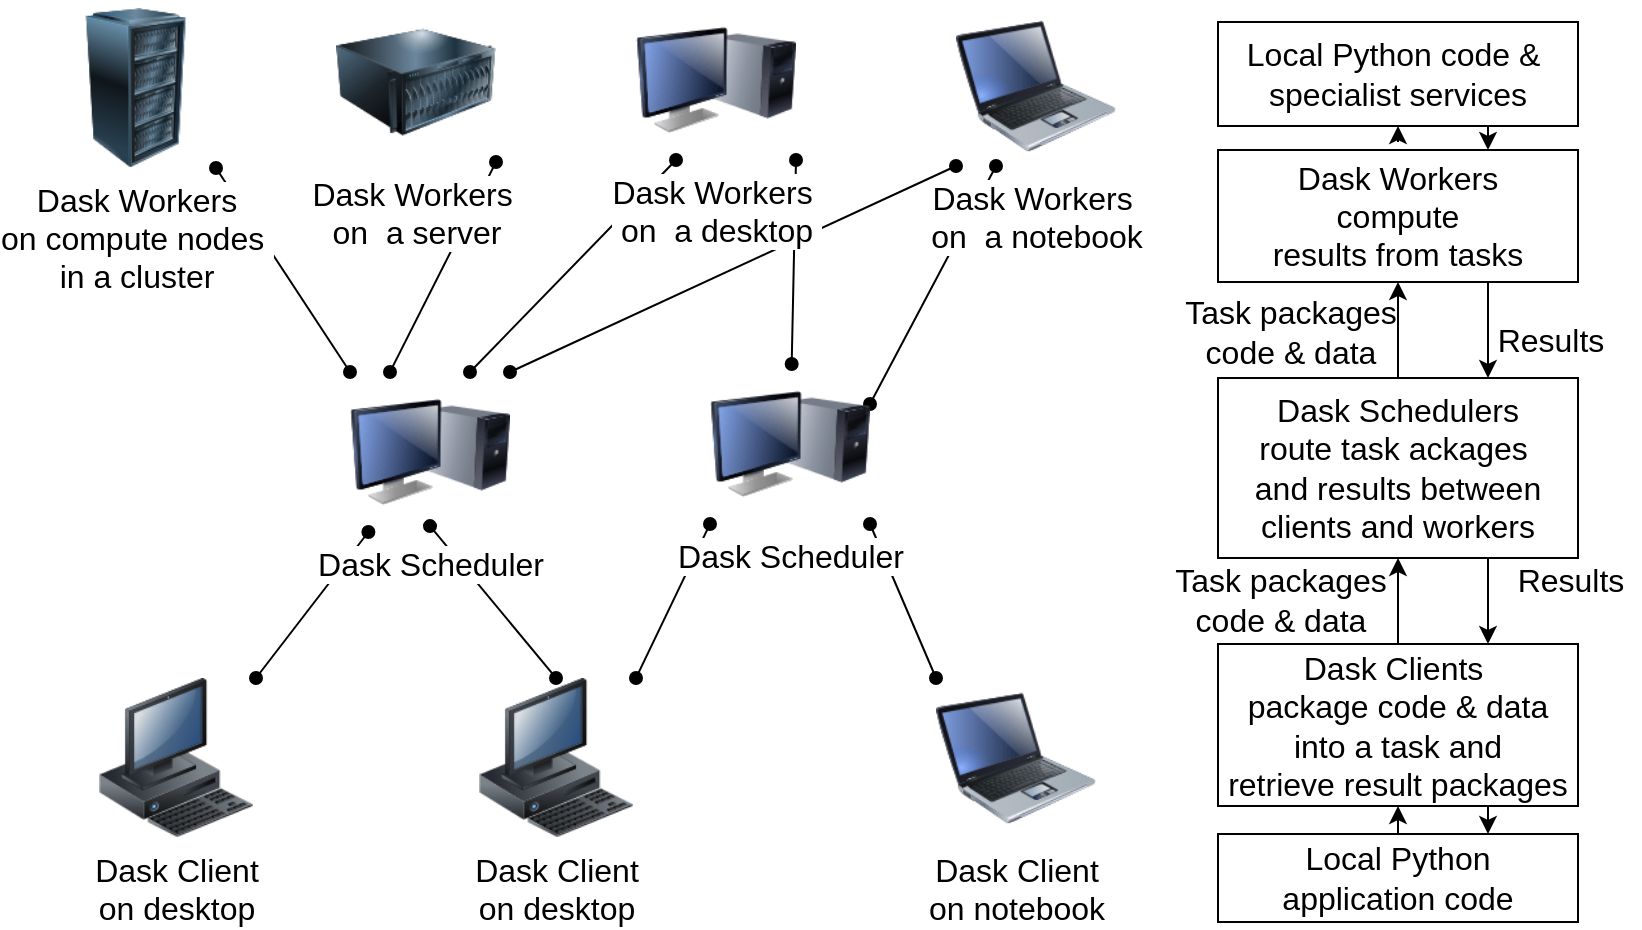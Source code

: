 <mxfile version="12.9.3" type="device"><diagram name="Page-1" id="55a83fd1-7818-8e21-69c5-c3457e3827bb"><mxGraphModel dx="1086" dy="817" grid="1" gridSize="10" guides="1" tooltips="1" connect="1" arrows="1" fold="1" page="1" pageScale="1" pageWidth="1100" pageHeight="850" background="#ffffff" math="0" shadow="0"><root><mxCell id="0"/><mxCell id="1" parent="0"/><mxCell id="EoRXtbRvK2nGj01KzC2W-25" value="" style="endArrow=oval;html=1;exitX=1;exitY=0;exitDx=0;exitDy=0;fontSize=16;endFill=1;startArrow=oval;startFill=1;" edge="1" parent="1" source="EoRXtbRvK2nGj01KzC2W-23" target="EoRXtbRvK2nGj01KzC2W-6"><mxGeometry width="50" height="50" relative="1" as="geometry"><mxPoint x="520" y="440" as="sourcePoint"/><mxPoint x="570" y="390" as="targetPoint"/></mxGeometry></mxCell><mxCell id="EoRXtbRvK2nGj01KzC2W-26" value="" style="endArrow=oval;html=1;exitX=0.5;exitY=0;exitDx=0;exitDy=0;entryX=0.5;entryY=0.963;entryDx=0;entryDy=0;entryPerimeter=0;fontSize=16;endFill=1;startArrow=oval;startFill=1;" edge="1" parent="1" source="EoRXtbRvK2nGj01KzC2W-9" target="EoRXtbRvK2nGj01KzC2W-6"><mxGeometry width="50" height="50" relative="1" as="geometry"><mxPoint x="150" y="550" as="sourcePoint"/><mxPoint x="300" y="410" as="targetPoint"/></mxGeometry></mxCell><mxCell id="EoRXtbRvK2nGj01KzC2W-27" value="" style="endArrow=oval;html=1;exitX=0;exitY=0;exitDx=0;exitDy=0;entryX=1;entryY=1;entryDx=0;entryDy=0;fontSize=16;endFill=1;startArrow=oval;startFill=1;" edge="1" parent="1" source="EoRXtbRvK2nGj01KzC2W-5" target="EoRXtbRvK2nGj01KzC2W-44"><mxGeometry width="50" height="50" relative="1" as="geometry"><mxPoint x="300" y="560" as="sourcePoint"/><mxPoint x="310" y="420" as="targetPoint"/></mxGeometry></mxCell><mxCell id="EoRXtbRvK2nGj01KzC2W-29" value="" style="endArrow=oval;html=1;exitX=1;exitY=0;exitDx=0;exitDy=0;entryX=0;entryY=1;entryDx=0;entryDy=0;fontSize=16;endFill=1;startArrow=oval;startFill=1;" edge="1" parent="1" source="EoRXtbRvK2nGj01KzC2W-6" target="EoRXtbRvK2nGj01KzC2W-20"><mxGeometry width="50" height="50" relative="1" as="geometry"><mxPoint x="580" y="500" as="sourcePoint"/><mxPoint x="440" y="370" as="targetPoint"/></mxGeometry></mxCell><mxCell id="EoRXtbRvK2nGj01KzC2W-30" value="" style="endArrow=oval;html=1;exitX=0.75;exitY=0;exitDx=0;exitDy=0;entryX=0.25;entryY=1;entryDx=0;entryDy=0;fontSize=16;endFill=1;startArrow=oval;startFill=1;" edge="1" parent="1" source="EoRXtbRvK2nGj01KzC2W-6" target="EoRXtbRvK2nGj01KzC2W-13"><mxGeometry width="50" height="50" relative="1" as="geometry"><mxPoint x="590" y="510" as="sourcePoint"/><mxPoint x="450" y="380" as="targetPoint"/></mxGeometry></mxCell><mxCell id="EoRXtbRvK2nGj01KzC2W-31" value="" style="endArrow=oval;html=1;exitX=0.25;exitY=0;exitDx=0;exitDy=0;entryX=1;entryY=1;entryDx=0;entryDy=0;fontSize=16;endFill=1;startArrow=oval;startFill=1;" edge="1" parent="1" source="EoRXtbRvK2nGj01KzC2W-6" target="EoRXtbRvK2nGj01KzC2W-7"><mxGeometry width="50" height="50" relative="1" as="geometry"><mxPoint x="600" y="520" as="sourcePoint"/><mxPoint x="460" y="390" as="targetPoint"/></mxGeometry></mxCell><mxCell id="EoRXtbRvK2nGj01KzC2W-32" value="" style="endArrow=oval;html=1;exitX=0;exitY=0;exitDx=0;exitDy=0;entryX=1;entryY=1;entryDx=0;entryDy=0;fontSize=16;endFill=1;startArrow=oval;startFill=1;" edge="1" parent="1" source="EoRXtbRvK2nGj01KzC2W-6" target="EoRXtbRvK2nGj01KzC2W-8"><mxGeometry width="50" height="50" relative="1" as="geometry"><mxPoint x="610" y="530" as="sourcePoint"/><mxPoint x="470" y="400" as="targetPoint"/></mxGeometry></mxCell><mxCell id="EoRXtbRvK2nGj01KzC2W-36" style="rounded=0;orthogonalLoop=1;jettySize=auto;html=1;entryX=0.5;entryY=1;entryDx=0;entryDy=0;exitX=0.5;exitY=0;exitDx=0;exitDy=0;fontSize=16;" edge="1" parent="1" source="EoRXtbRvK2nGj01KzC2W-33" target="EoRXtbRvK2nGj01KzC2W-34"><mxGeometry relative="1" as="geometry"><mxPoint x="711" y="496" as="targetPoint"/></mxGeometry></mxCell><mxCell id="EoRXtbRvK2nGj01KzC2W-33" value="Dask Clients&amp;nbsp;&lt;br style=&quot;font-size: 16px&quot;&gt;package code &amp;amp; data&lt;br style=&quot;font-size: 16px&quot;&gt;into a task and&lt;br&gt;retrieve result packages" style="rounded=0;whiteSpace=wrap;html=1;fontSize=16;" vertex="1" parent="1"><mxGeometry x="621" y="518" width="180" height="81" as="geometry"/></mxCell><mxCell id="EoRXtbRvK2nGj01KzC2W-34" value="Dask Schedulers&lt;br&gt;route task ackages&amp;nbsp;&lt;br&gt;and results&amp;nbsp;between &lt;br&gt;clients and workers" style="rounded=0;whiteSpace=wrap;html=1;fontSize=16;" vertex="1" parent="1"><mxGeometry x="621" y="385" width="180" height="90" as="geometry"/></mxCell><mxCell id="EoRXtbRvK2nGj01KzC2W-35" value="Dask Workers&lt;br style=&quot;font-size: 16px;&quot;&gt;compute &lt;br style=&quot;font-size: 16px;&quot;&gt;results from tasks" style="rounded=0;whiteSpace=wrap;html=1;fontSize=16;" vertex="1" parent="1"><mxGeometry x="621" y="271" width="180" height="66" as="geometry"/></mxCell><mxCell id="EoRXtbRvK2nGj01KzC2W-37" style="rounded=0;orthogonalLoop=1;jettySize=auto;html=1;entryX=0.5;entryY=1;entryDx=0;entryDy=0;exitX=0.5;exitY=0;exitDx=0;exitDy=0;fontSize=16;" edge="1" parent="1" source="EoRXtbRvK2nGj01KzC2W-34" target="EoRXtbRvK2nGj01KzC2W-35"><mxGeometry relative="1" as="geometry"><mxPoint x="676" y="496" as="targetPoint"/><mxPoint x="691" y="616" as="sourcePoint"/></mxGeometry></mxCell><mxCell id="EoRXtbRvK2nGj01KzC2W-38" style="rounded=0;orthogonalLoop=1;jettySize=auto;html=1;entryX=0.75;entryY=0;entryDx=0;entryDy=0;exitX=0.75;exitY=1;exitDx=0;exitDy=0;fontSize=16;" edge="1" parent="1" source="EoRXtbRvK2nGj01KzC2W-35" target="EoRXtbRvK2nGj01KzC2W-34"><mxGeometry relative="1" as="geometry"><mxPoint x="676" y="226" as="targetPoint"/><mxPoint x="676" y="381" as="sourcePoint"/></mxGeometry></mxCell><mxCell id="EoRXtbRvK2nGj01KzC2W-39" style="rounded=0;orthogonalLoop=1;jettySize=auto;html=1;entryX=0.75;entryY=0;entryDx=0;entryDy=0;exitX=0.75;exitY=1;exitDx=0;exitDy=0;fontSize=16;" edge="1" parent="1" source="EoRXtbRvK2nGj01KzC2W-34" target="EoRXtbRvK2nGj01KzC2W-33"><mxGeometry relative="1" as="geometry"><mxPoint x="766" y="381" as="targetPoint"/><mxPoint x="801" y="496" as="sourcePoint"/></mxGeometry></mxCell><mxCell id="EoRXtbRvK2nGj01KzC2W-40" value="Task packages&lt;br style=&quot;font-size: 16px&quot;&gt;code &amp;amp; data" style="text;html=1;align=center;verticalAlign=middle;resizable=0;points=[];autosize=1;fontSize=16;" vertex="1" parent="1"><mxGeometry x="592" y="476" width="120" height="40" as="geometry"/></mxCell><mxCell id="EoRXtbRvK2nGj01KzC2W-41" value="Task packages&lt;br style=&quot;font-size: 16px&quot;&gt;code &amp;amp; data" style="text;html=1;align=center;verticalAlign=middle;resizable=0;points=[];autosize=1;fontSize=16;" vertex="1" parent="1"><mxGeometry x="597" y="342" width="120" height="40" as="geometry"/></mxCell><mxCell id="EoRXtbRvK2nGj01KzC2W-43" value="Results" style="text;html=1;align=center;verticalAlign=middle;resizable=0;points=[];autosize=1;fontSize=16;" vertex="1" parent="1"><mxGeometry x="752" y="356" width="70" height="20" as="geometry"/></mxCell><mxCell id="EoRXtbRvK2nGj01KzC2W-45" value="" style="endArrow=oval;html=1;entryX=0;entryY=1;entryDx=0;entryDy=0;fontSize=16;exitX=1;exitY=0;exitDx=0;exitDy=0;endFill=1;startArrow=oval;startFill=1;" edge="1" parent="1" source="EoRXtbRvK2nGj01KzC2W-9" target="EoRXtbRvK2nGj01KzC2W-44"><mxGeometry width="50" height="50" relative="1" as="geometry"><mxPoint x="370" y="520" as="sourcePoint"/><mxPoint x="260" y="460.04" as="targetPoint"/></mxGeometry></mxCell><mxCell id="EoRXtbRvK2nGj01KzC2W-46" value="" style="endArrow=oval;html=1;exitX=1;exitY=0.25;exitDx=0;exitDy=0;entryX=0.25;entryY=1;entryDx=0;entryDy=0;fontSize=16;endFill=1;startArrow=oval;startFill=1;" edge="1" parent="1" source="EoRXtbRvK2nGj01KzC2W-44" target="EoRXtbRvK2nGj01KzC2W-20"><mxGeometry width="50" height="50" relative="1" as="geometry"><mxPoint x="490" y="507" as="sourcePoint"/><mxPoint x="480" y="459" as="targetPoint"/></mxGeometry></mxCell><mxCell id="EoRXtbRvK2nGj01KzC2W-47" value="" style="endArrow=oval;html=1;entryX=1;entryY=1;entryDx=0;entryDy=0;fontSize=16;endFill=1;startArrow=oval;startFill=1;" edge="1" parent="1" source="EoRXtbRvK2nGj01KzC2W-44" target="EoRXtbRvK2nGj01KzC2W-13"><mxGeometry width="50" height="50" relative="1" as="geometry"><mxPoint x="480" y="399" as="sourcePoint"/><mxPoint x="520" y="319" as="targetPoint"/></mxGeometry></mxCell><mxCell id="EoRXtbRvK2nGj01KzC2W-5" value="Dask Client&lt;br style=&quot;font-size: 16px;&quot;&gt;on notebook" style="image;html=1;labelBackgroundColor=#ffffff;image=img/lib/clip_art/computers/Laptop_128x128.png;fontSize=16;" vertex="1" parent="1"><mxGeometry x="480" y="535" width="80" height="80" as="geometry"/></mxCell><mxCell id="EoRXtbRvK2nGj01KzC2W-6" value="Dask Scheduler" style="image;html=1;labelBackgroundColor=#ffffff;image=img/lib/clip_art/computers/Monitor_Tower_128x128.png;fontSize=16;" vertex="1" parent="1"><mxGeometry x="187" y="382" width="80" height="80" as="geometry"/></mxCell><mxCell id="EoRXtbRvK2nGj01KzC2W-7" value="Dask Workers&amp;nbsp;&lt;br style=&quot;font-size: 16px;&quot;&gt;on&amp;nbsp; a server" style="image;html=1;labelBackgroundColor=#ffffff;image=img/lib/clip_art/computers/Server_128x128.png;fontSize=16;" vertex="1" parent="1"><mxGeometry x="180" y="197" width="80" height="80" as="geometry"/></mxCell><mxCell id="EoRXtbRvK2nGj01KzC2W-8" value="Dask Workers &lt;br style=&quot;font-size: 16px;&quot;&gt;on compute nodes&amp;nbsp;&lt;br style=&quot;font-size: 16px;&quot;&gt;in a cluster" style="image;html=1;labelBackgroundColor=#ffffff;image=img/lib/clip_art/computers/Server_Rack_128x128.png;fontSize=16;" vertex="1" parent="1"><mxGeometry x="40" y="200" width="80" height="80" as="geometry"/></mxCell><mxCell id="EoRXtbRvK2nGj01KzC2W-9" value="Dask Client&lt;br style=&quot;font-size: 16px;&quot;&gt;on desktop" style="image;html=1;labelBackgroundColor=#ffffff;image=img/lib/clip_art/computers/Workstation_128x128.png;fontSize=16;" vertex="1" parent="1"><mxGeometry x="250" y="535" width="80" height="80" as="geometry"/></mxCell><mxCell id="EoRXtbRvK2nGj01KzC2W-13" value="Dask Workers&amp;nbsp;&lt;br style=&quot;font-size: 16px;&quot;&gt;on&amp;nbsp; a desktop" style="image;html=1;labelBackgroundColor=#ffffff;image=img/lib/clip_art/computers/Monitor_Tower_128x128.png;fontSize=16;" vertex="1" parent="1"><mxGeometry x="330" y="196" width="80" height="80" as="geometry"/></mxCell><mxCell id="EoRXtbRvK2nGj01KzC2W-20" value="Dask Workers&amp;nbsp;&lt;br style=&quot;font-size: 16px;&quot;&gt;on&amp;nbsp; a notebook" style="image;html=1;labelBackgroundColor=#ffffff;image=img/lib/clip_art/computers/Laptop_128x128.png;verticalAlign=top;flipV=0;fontSize=16;" vertex="1" parent="1"><mxGeometry x="490" y="199" width="80" height="80" as="geometry"/></mxCell><mxCell id="EoRXtbRvK2nGj01KzC2W-23" value="Dask Client&lt;br style=&quot;font-size: 16px;&quot;&gt;on desktop" style="image;html=1;labelBackgroundColor=#ffffff;image=img/lib/clip_art/computers/Workstation_128x128.png;fontSize=16;" vertex="1" parent="1"><mxGeometry x="60" y="535" width="80" height="80" as="geometry"/></mxCell><mxCell id="EoRXtbRvK2nGj01KzC2W-44" value="Dask Scheduler" style="image;html=1;labelBackgroundColor=#ffffff;image=img/lib/clip_art/computers/Monitor_Tower_128x128.png;fontSize=16;" vertex="1" parent="1"><mxGeometry x="367" y="378" width="80" height="80" as="geometry"/></mxCell><mxCell id="EoRXtbRvK2nGj01KzC2W-50" value="Results" style="text;html=1;align=center;verticalAlign=middle;resizable=0;points=[];autosize=1;fontSize=16;" vertex="1" parent="1"><mxGeometry x="762" y="476" width="70" height="20" as="geometry"/></mxCell><mxCell id="EoRXtbRvK2nGj01KzC2W-53" style="edgeStyle=none;rounded=0;orthogonalLoop=1;jettySize=auto;html=1;entryX=0.5;entryY=1;entryDx=0;entryDy=0;startArrow=none;startFill=0;endArrow=classic;endFill=1;fontSize=16;" edge="1" parent="1" source="EoRXtbRvK2nGj01KzC2W-51" target="EoRXtbRvK2nGj01KzC2W-33"><mxGeometry relative="1" as="geometry"/></mxCell><mxCell id="EoRXtbRvK2nGj01KzC2W-51" value="Local Python &lt;br&gt;application code" style="rounded=0;whiteSpace=wrap;html=1;fontSize=16;" vertex="1" parent="1"><mxGeometry x="621" y="613" width="180" height="44" as="geometry"/></mxCell><mxCell id="EoRXtbRvK2nGj01KzC2W-52" value="Local Python&amp;nbsp;code &amp;amp;&amp;nbsp;&lt;br&gt;specialist services" style="rounded=0;whiteSpace=wrap;html=1;fontSize=16;" vertex="1" parent="1"><mxGeometry x="621" y="207" width="180" height="52" as="geometry"/></mxCell><mxCell id="EoRXtbRvK2nGj01KzC2W-54" style="edgeStyle=none;rounded=0;orthogonalLoop=1;jettySize=auto;html=1;entryX=0.75;entryY=0;entryDx=0;entryDy=0;startArrow=none;startFill=0;endArrow=classic;endFill=1;fontSize=16;exitX=0.75;exitY=1;exitDx=0;exitDy=0;" edge="1" parent="1" source="EoRXtbRvK2nGj01KzC2W-33" target="EoRXtbRvK2nGj01KzC2W-51"><mxGeometry relative="1" as="geometry"><mxPoint x="721" y="627" as="sourcePoint"/><mxPoint x="721" y="599" as="targetPoint"/></mxGeometry></mxCell><mxCell id="EoRXtbRvK2nGj01KzC2W-56" style="edgeStyle=none;rounded=0;orthogonalLoop=1;jettySize=auto;html=1;startArrow=none;startFill=0;endArrow=classic;endFill=1;fontSize=16;exitX=0.75;exitY=1;exitDx=0;exitDy=0;entryX=0.75;entryY=0;entryDx=0;entryDy=0;" edge="1" parent="1" source="EoRXtbRvK2nGj01KzC2W-52" target="EoRXtbRvK2nGj01KzC2W-35"><mxGeometry relative="1" as="geometry"><mxPoint x="766" y="599" as="sourcePoint"/><mxPoint x="756" y="267" as="targetPoint"/></mxGeometry></mxCell><mxCell id="EoRXtbRvK2nGj01KzC2W-57" style="edgeStyle=none;rounded=0;orthogonalLoop=1;jettySize=auto;html=1;entryX=0.5;entryY=1;entryDx=0;entryDy=0;startArrow=none;startFill=0;endArrow=classic;endFill=1;fontSize=16;" edge="1" parent="1" target="EoRXtbRvK2nGj01KzC2W-52"><mxGeometry relative="1" as="geometry"><mxPoint x="711" y="267" as="sourcePoint"/><mxPoint x="766" y="627" as="targetPoint"/></mxGeometry></mxCell></root></mxGraphModel></diagram></mxfile>